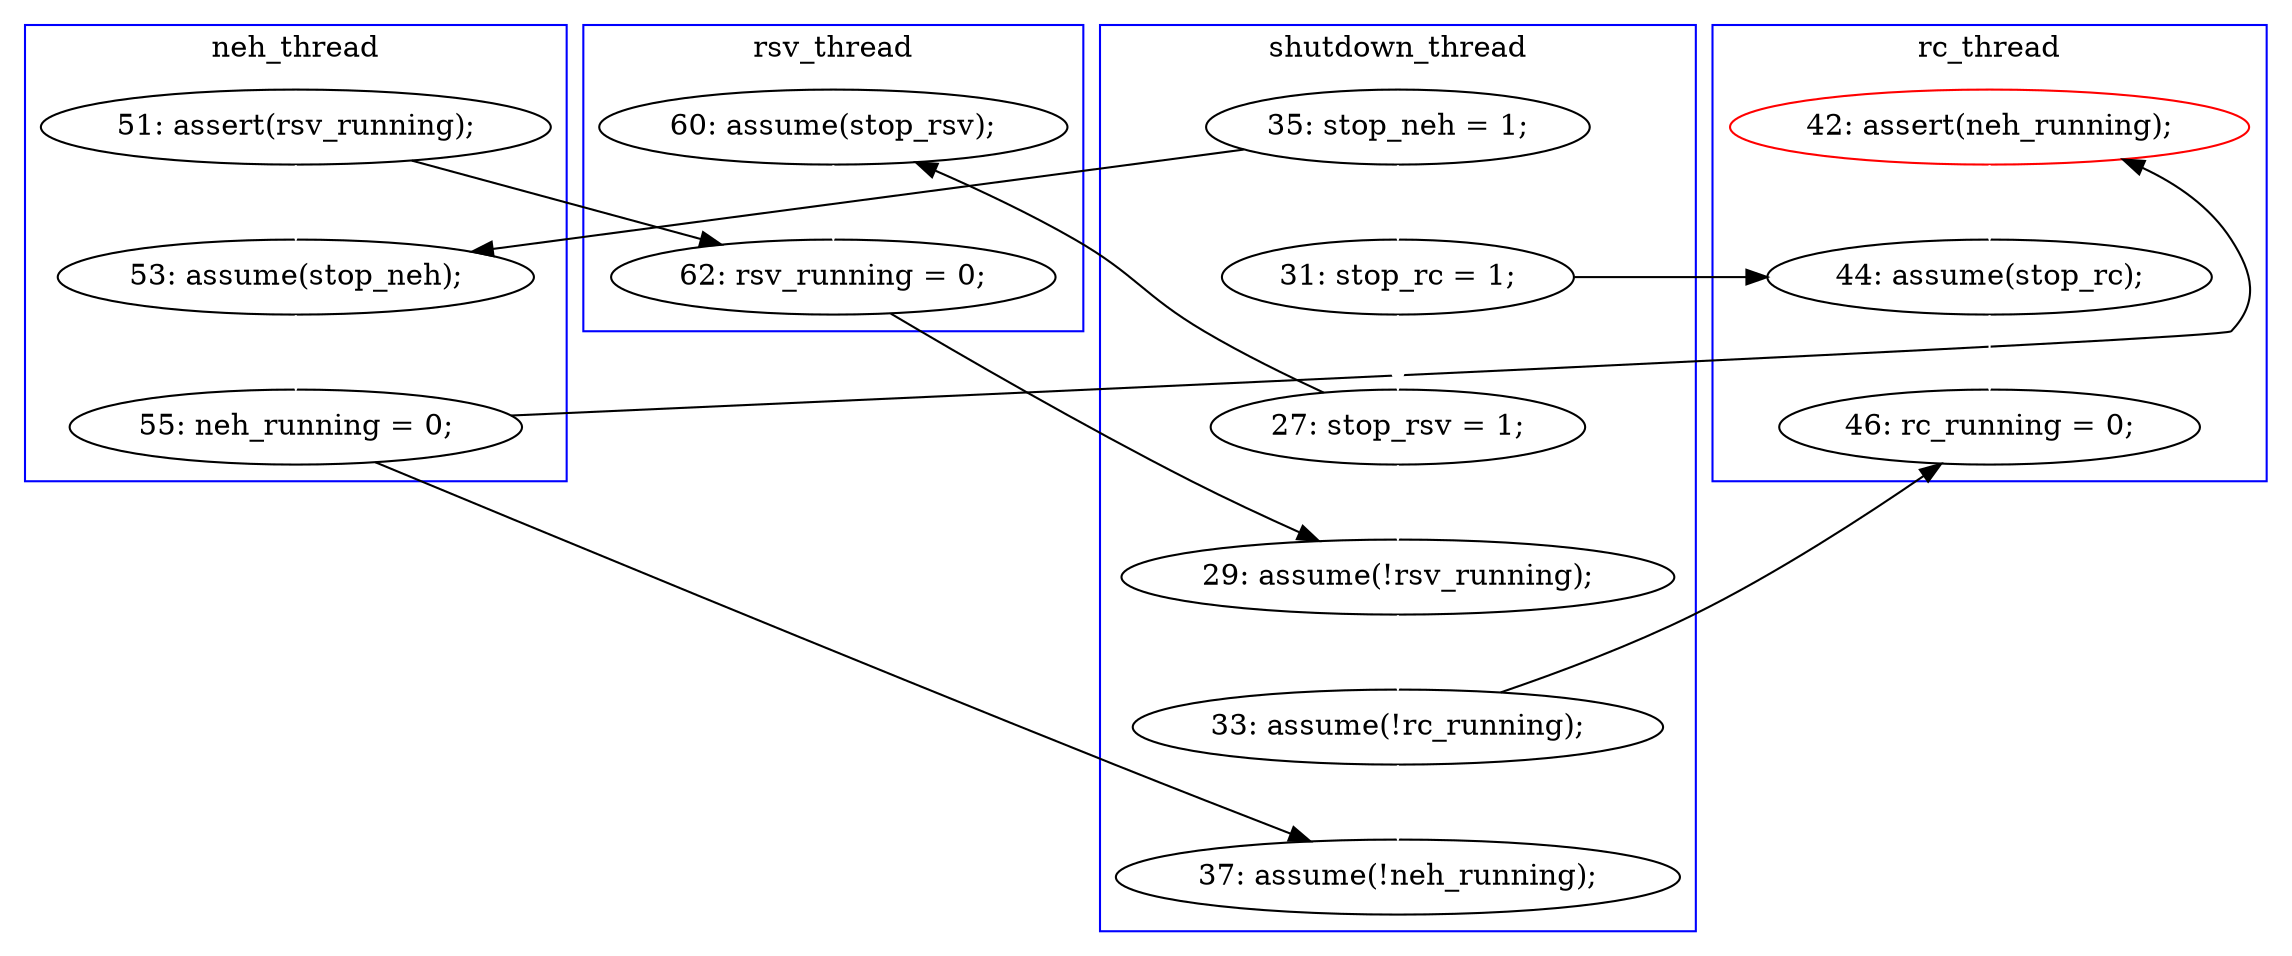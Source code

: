 digraph Counterexample {
	18 -> 21 [color = black, style = solid, constraint = false]
	25 -> 28 [color = white, style = solid]
	20 -> 23 [color = white, style = solid]
	28 -> 29 [color = white, style = solid]
	14 -> 15 [color = white, style = solid]
	19 -> 21 [color = white, style = solid]
	23 -> 27 [color = black, style = solid, constraint = false]
	27 -> 31 [color = white, style = solid]
	15 -> 25 [color = white, style = solid]
	31 -> 36 [color = white, style = solid]
	23 -> 29 [color = black, style = solid, constraint = false]
	13 -> 20 [color = black, style = solid, constraint = false]
	14 -> 31 [color = black, style = solid, constraint = false]
	18 -> 20 [color = white, style = solid]
	13 -> 14 [color = white, style = solid]
	21 -> 25 [color = black, style = solid, constraint = false]
	28 -> 36 [color = black, style = solid, constraint = false]
	15 -> 19 [color = black, style = solid, constraint = false]
	subgraph cluster4 {
		label = rsv_thread
		color = blue
		19  [label = "60: assume(stop_rsv);"]
		21  [label = "62: rsv_running = 0;"]
	}
	subgraph cluster3 {
		label = neh_thread
		color = blue
		23  [label = "55: neh_running = 0;"]
		20  [label = "53: assume(stop_neh);"]
		18  [label = "51: assert(rsv_running);"]
	}
	subgraph cluster1 {
		label = shutdown_thread
		color = blue
		13  [label = "35: stop_neh = 1;"]
		14  [label = "31: stop_rc = 1;"]
		29  [label = "37: assume(!neh_running);"]
		28  [label = "33: assume(!rc_running);"]
		25  [label = "29: assume(!rsv_running);"]
		15  [label = "27: stop_rsv = 1;"]
	}
	subgraph cluster2 {
		label = rc_thread
		color = blue
		36  [label = "46: rc_running = 0;"]
		31  [label = "44: assume(stop_rc);"]
		27  [label = "42: assert(neh_running);", color = red]
	}
}